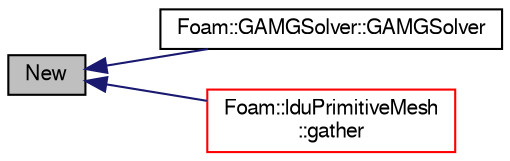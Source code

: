 digraph "New"
{
  bgcolor="transparent";
  edge [fontname="FreeSans",fontsize="10",labelfontname="FreeSans",labelfontsize="10"];
  node [fontname="FreeSans",fontsize="10",shape=record];
  rankdir="LR";
  Node60 [label="New",height=0.2,width=0.4,color="black", fillcolor="grey75", style="filled", fontcolor="black"];
  Node60 -> Node61 [dir="back",color="midnightblue",fontsize="10",style="solid",fontname="FreeSans"];
  Node61 [label="Foam::GAMGSolver::GAMGSolver",height=0.2,width=0.4,color="black",URL="$a27002.html#aa0bdfcc22c05f62778e77b175b6fdd66",tooltip="Construct from lduMatrix and solver controls. "];
  Node60 -> Node62 [dir="back",color="midnightblue",fontsize="10",style="solid",fontname="FreeSans"];
  Node62 [label="Foam::lduPrimitiveMesh\l::gather",height=0.2,width=0.4,color="red",URL="$a27134.html#ad7514c3eec68fa18c472b5dfe1c2b5a4",tooltip="Gather meshes from other processors onto procIDs[0]. "];
}
